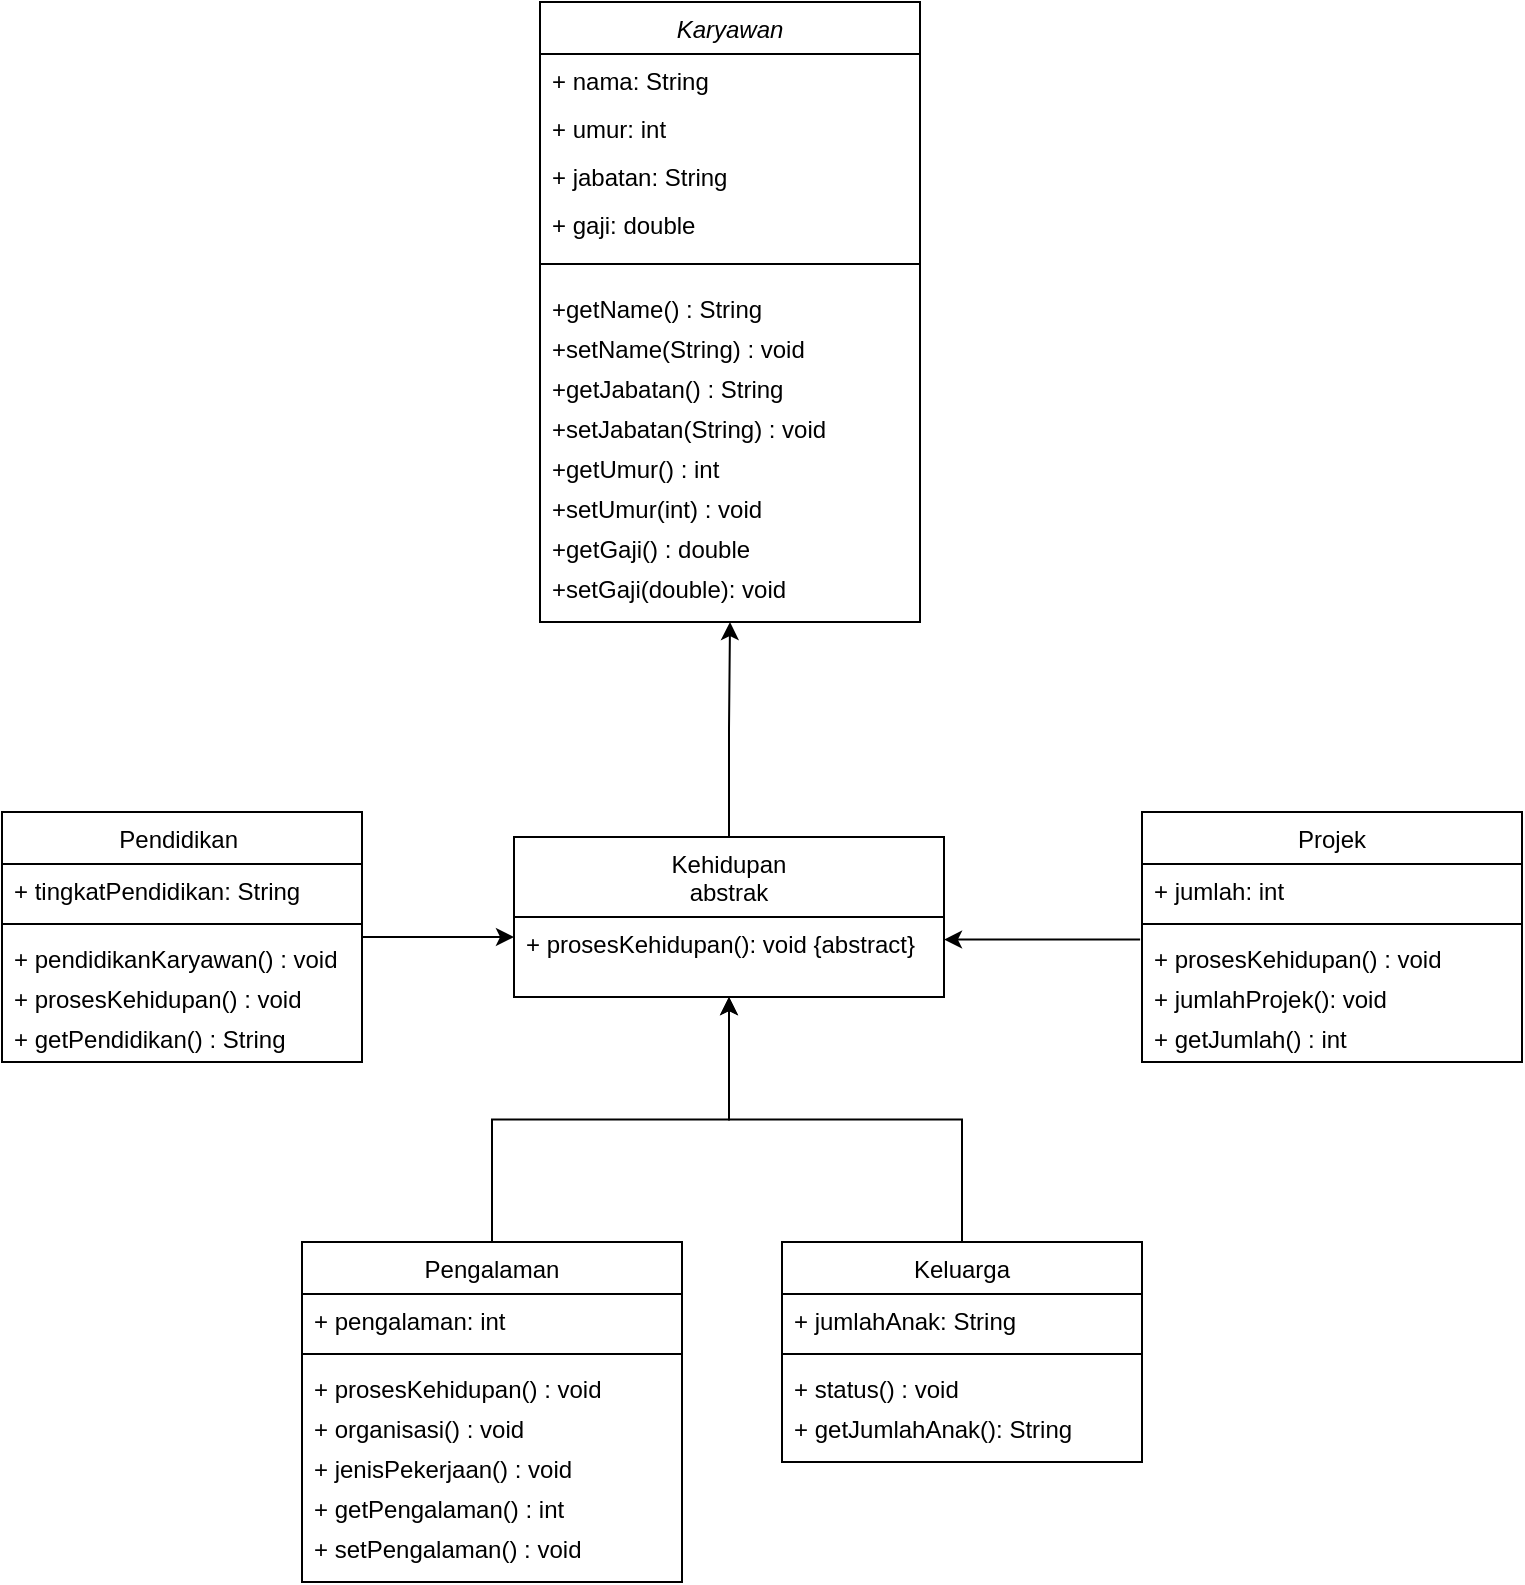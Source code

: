 <mxfile version="24.4.0" type="device">
  <diagram id="C5RBs43oDa-KdzZeNtuy" name="Page-1">
    <mxGraphModel dx="2265" dy="956" grid="1" gridSize="10" guides="1" tooltips="1" connect="1" arrows="1" fold="1" page="1" pageScale="1" pageWidth="827" pageHeight="1169" math="0" shadow="0">
      <root>
        <mxCell id="WIyWlLk6GJQsqaUBKTNV-0" />
        <mxCell id="WIyWlLk6GJQsqaUBKTNV-1" parent="WIyWlLk6GJQsqaUBKTNV-0" />
        <mxCell id="zkfFHV4jXpPFQw0GAbJ--0" value="Karyawan" style="swimlane;fontStyle=2;align=center;verticalAlign=top;childLayout=stackLayout;horizontal=1;startSize=26;horizontalStack=0;resizeParent=1;resizeLast=0;collapsible=1;marginBottom=0;rounded=0;shadow=0;strokeWidth=1;" parent="WIyWlLk6GJQsqaUBKTNV-1" vertex="1">
          <mxGeometry x="319" y="80" width="190" height="310" as="geometry">
            <mxRectangle x="230" y="140" width="160" height="26" as="alternateBounds" />
          </mxGeometry>
        </mxCell>
        <mxCell id="zkfFHV4jXpPFQw0GAbJ--1" value="+ nama: String" style="text;align=left;verticalAlign=top;spacingLeft=4;spacingRight=4;overflow=hidden;rotatable=0;points=[[0,0.5],[1,0.5]];portConstraint=eastwest;" parent="zkfFHV4jXpPFQw0GAbJ--0" vertex="1">
          <mxGeometry y="26" width="190" height="24" as="geometry" />
        </mxCell>
        <mxCell id="Rt2UW1TUpGPj4Oh4mCFV-0" value="+ umur: int" style="text;align=left;verticalAlign=top;spacingLeft=4;spacingRight=4;overflow=hidden;rotatable=0;points=[[0,0.5],[1,0.5]];portConstraint=eastwest;" vertex="1" parent="zkfFHV4jXpPFQw0GAbJ--0">
          <mxGeometry y="50" width="190" height="24" as="geometry" />
        </mxCell>
        <mxCell id="Rt2UW1TUpGPj4Oh4mCFV-1" value="+ jabatan: String" style="text;align=left;verticalAlign=top;spacingLeft=4;spacingRight=4;overflow=hidden;rotatable=0;points=[[0,0.5],[1,0.5]];portConstraint=eastwest;" vertex="1" parent="zkfFHV4jXpPFQw0GAbJ--0">
          <mxGeometry y="74" width="190" height="24" as="geometry" />
        </mxCell>
        <mxCell id="Rt2UW1TUpGPj4Oh4mCFV-2" value="+ gaji: double " style="text;align=left;verticalAlign=top;spacingLeft=4;spacingRight=4;overflow=hidden;rotatable=0;points=[[0,0.5],[1,0.5]];portConstraint=eastwest;" vertex="1" parent="zkfFHV4jXpPFQw0GAbJ--0">
          <mxGeometry y="98" width="190" height="24" as="geometry" />
        </mxCell>
        <mxCell id="zkfFHV4jXpPFQw0GAbJ--4" value="" style="line;html=1;strokeWidth=1;align=left;verticalAlign=middle;spacingTop=-1;spacingLeft=3;spacingRight=3;rotatable=0;labelPosition=right;points=[];portConstraint=eastwest;" parent="zkfFHV4jXpPFQw0GAbJ--0" vertex="1">
          <mxGeometry y="122" width="190" height="18" as="geometry" />
        </mxCell>
        <mxCell id="Rt2UW1TUpGPj4Oh4mCFV-3" value="+getName() : String" style="text;align=left;verticalAlign=top;spacingLeft=4;spacingRight=4;overflow=hidden;rotatable=0;points=[[0,0.5],[1,0.5]];portConstraint=eastwest;" vertex="1" parent="zkfFHV4jXpPFQw0GAbJ--0">
          <mxGeometry y="140" width="190" height="20" as="geometry" />
        </mxCell>
        <mxCell id="Rt2UW1TUpGPj4Oh4mCFV-4" value="+setName(String) : void" style="text;align=left;verticalAlign=top;spacingLeft=4;spacingRight=4;overflow=hidden;rotatable=0;points=[[0,0.5],[1,0.5]];portConstraint=eastwest;" vertex="1" parent="zkfFHV4jXpPFQw0GAbJ--0">
          <mxGeometry y="160" width="190" height="20" as="geometry" />
        </mxCell>
        <mxCell id="Rt2UW1TUpGPj4Oh4mCFV-5" value="+getJabatan() : String" style="text;align=left;verticalAlign=top;spacingLeft=4;spacingRight=4;overflow=hidden;rotatable=0;points=[[0,0.5],[1,0.5]];portConstraint=eastwest;" vertex="1" parent="zkfFHV4jXpPFQw0GAbJ--0">
          <mxGeometry y="180" width="190" height="20" as="geometry" />
        </mxCell>
        <mxCell id="Rt2UW1TUpGPj4Oh4mCFV-6" value="+setJabatan(String) : void" style="text;align=left;verticalAlign=top;spacingLeft=4;spacingRight=4;overflow=hidden;rotatable=0;points=[[0,0.5],[1,0.5]];portConstraint=eastwest;" vertex="1" parent="zkfFHV4jXpPFQw0GAbJ--0">
          <mxGeometry y="200" width="190" height="20" as="geometry" />
        </mxCell>
        <mxCell id="Rt2UW1TUpGPj4Oh4mCFV-7" value="+getUmur() : int" style="text;align=left;verticalAlign=top;spacingLeft=4;spacingRight=4;overflow=hidden;rotatable=0;points=[[0,0.5],[1,0.5]];portConstraint=eastwest;" vertex="1" parent="zkfFHV4jXpPFQw0GAbJ--0">
          <mxGeometry y="220" width="190" height="20" as="geometry" />
        </mxCell>
        <mxCell id="Rt2UW1TUpGPj4Oh4mCFV-9" value="+setUmur(int) : void" style="text;align=left;verticalAlign=top;spacingLeft=4;spacingRight=4;overflow=hidden;rotatable=0;points=[[0,0.5],[1,0.5]];portConstraint=eastwest;" vertex="1" parent="zkfFHV4jXpPFQw0GAbJ--0">
          <mxGeometry y="240" width="190" height="20" as="geometry" />
        </mxCell>
        <mxCell id="Rt2UW1TUpGPj4Oh4mCFV-8" value="+getGaji() : double" style="text;align=left;verticalAlign=top;spacingLeft=4;spacingRight=4;overflow=hidden;rotatable=0;points=[[0,0.5],[1,0.5]];portConstraint=eastwest;" vertex="1" parent="zkfFHV4jXpPFQw0GAbJ--0">
          <mxGeometry y="260" width="190" height="20" as="geometry" />
        </mxCell>
        <mxCell id="Rt2UW1TUpGPj4Oh4mCFV-11" value="+setGaji(double): void" style="text;align=left;verticalAlign=top;spacingLeft=4;spacingRight=4;overflow=hidden;rotatable=0;points=[[0,0.5],[1,0.5]];portConstraint=eastwest;" vertex="1" parent="zkfFHV4jXpPFQw0GAbJ--0">
          <mxGeometry y="280" width="190" height="20" as="geometry" />
        </mxCell>
        <mxCell id="Rt2UW1TUpGPj4Oh4mCFV-46" value="" style="edgeStyle=orthogonalEdgeStyle;rounded=0;orthogonalLoop=1;jettySize=auto;html=1;" edge="1" parent="WIyWlLk6GJQsqaUBKTNV-1" source="zkfFHV4jXpPFQw0GAbJ--17" target="Rt2UW1TUpGPj4Oh4mCFV-44">
          <mxGeometry relative="1" as="geometry" />
        </mxCell>
        <mxCell id="zkfFHV4jXpPFQw0GAbJ--17" value="Pendidikan " style="swimlane;fontStyle=0;align=center;verticalAlign=top;childLayout=stackLayout;horizontal=1;startSize=26;horizontalStack=0;resizeParent=1;resizeLast=0;collapsible=1;marginBottom=0;rounded=0;shadow=0;strokeWidth=1;" parent="WIyWlLk6GJQsqaUBKTNV-1" vertex="1">
          <mxGeometry x="50" y="485" width="180" height="125" as="geometry">
            <mxRectangle x="550" y="140" width="160" height="26" as="alternateBounds" />
          </mxGeometry>
        </mxCell>
        <mxCell id="zkfFHV4jXpPFQw0GAbJ--21" value="+ tingkatPendidikan: String" style="text;align=left;verticalAlign=top;spacingLeft=4;spacingRight=4;overflow=hidden;rotatable=0;points=[[0,0.5],[1,0.5]];portConstraint=eastwest;rounded=0;shadow=0;html=0;" parent="zkfFHV4jXpPFQw0GAbJ--17" vertex="1">
          <mxGeometry y="26" width="180" height="26" as="geometry" />
        </mxCell>
        <mxCell id="zkfFHV4jXpPFQw0GAbJ--23" value="" style="line;html=1;strokeWidth=1;align=left;verticalAlign=middle;spacingTop=-1;spacingLeft=3;spacingRight=3;rotatable=0;labelPosition=right;points=[];portConstraint=eastwest;" parent="zkfFHV4jXpPFQw0GAbJ--17" vertex="1">
          <mxGeometry y="52" width="180" height="8" as="geometry" />
        </mxCell>
        <mxCell id="zkfFHV4jXpPFQw0GAbJ--24" value="+ pendidikanKaryawan() : void" style="text;align=left;verticalAlign=top;spacingLeft=4;spacingRight=4;overflow=hidden;rotatable=0;points=[[0,0.5],[1,0.5]];portConstraint=eastwest;" parent="zkfFHV4jXpPFQw0GAbJ--17" vertex="1">
          <mxGeometry y="60" width="180" height="20" as="geometry" />
        </mxCell>
        <mxCell id="zkfFHV4jXpPFQw0GAbJ--25" value="+ prosesKehidupan() : void" style="text;align=left;verticalAlign=top;spacingLeft=4;spacingRight=4;overflow=hidden;rotatable=0;points=[[0,0.5],[1,0.5]];portConstraint=eastwest;" parent="zkfFHV4jXpPFQw0GAbJ--17" vertex="1">
          <mxGeometry y="80" width="180" height="20" as="geometry" />
        </mxCell>
        <mxCell id="Rt2UW1TUpGPj4Oh4mCFV-13" value="+ getPendidikan() : String" style="text;align=left;verticalAlign=top;spacingLeft=4;spacingRight=4;overflow=hidden;rotatable=0;points=[[0,0.5],[1,0.5]];portConstraint=eastwest;" vertex="1" parent="zkfFHV4jXpPFQw0GAbJ--17">
          <mxGeometry y="100" width="180" height="20" as="geometry" />
        </mxCell>
        <mxCell id="Rt2UW1TUpGPj4Oh4mCFV-15" value="Projek" style="swimlane;fontStyle=0;align=center;verticalAlign=top;childLayout=stackLayout;horizontal=1;startSize=26;horizontalStack=0;resizeParent=1;resizeLast=0;collapsible=1;marginBottom=0;rounded=0;shadow=0;strokeWidth=1;" vertex="1" parent="WIyWlLk6GJQsqaUBKTNV-1">
          <mxGeometry x="620" y="485" width="190" height="125" as="geometry">
            <mxRectangle x="550" y="140" width="160" height="26" as="alternateBounds" />
          </mxGeometry>
        </mxCell>
        <mxCell id="Rt2UW1TUpGPj4Oh4mCFV-16" value="+ jumlah: int" style="text;align=left;verticalAlign=top;spacingLeft=4;spacingRight=4;overflow=hidden;rotatable=0;points=[[0,0.5],[1,0.5]];portConstraint=eastwest;rounded=0;shadow=0;html=0;" vertex="1" parent="Rt2UW1TUpGPj4Oh4mCFV-15">
          <mxGeometry y="26" width="190" height="26" as="geometry" />
        </mxCell>
        <mxCell id="Rt2UW1TUpGPj4Oh4mCFV-17" value="" style="line;html=1;strokeWidth=1;align=left;verticalAlign=middle;spacingTop=-1;spacingLeft=3;spacingRight=3;rotatable=0;labelPosition=right;points=[];portConstraint=eastwest;" vertex="1" parent="Rt2UW1TUpGPj4Oh4mCFV-15">
          <mxGeometry y="52" width="190" height="8" as="geometry" />
        </mxCell>
        <mxCell id="Rt2UW1TUpGPj4Oh4mCFV-18" value="+ prosesKehidupan() : void" style="text;align=left;verticalAlign=top;spacingLeft=4;spacingRight=4;overflow=hidden;rotatable=0;points=[[0,0.5],[1,0.5]];portConstraint=eastwest;" vertex="1" parent="Rt2UW1TUpGPj4Oh4mCFV-15">
          <mxGeometry y="60" width="190" height="20" as="geometry" />
        </mxCell>
        <mxCell id="Rt2UW1TUpGPj4Oh4mCFV-19" value="+ jumlahProjek(): void" style="text;align=left;verticalAlign=top;spacingLeft=4;spacingRight=4;overflow=hidden;rotatable=0;points=[[0,0.5],[1,0.5]];portConstraint=eastwest;" vertex="1" parent="Rt2UW1TUpGPj4Oh4mCFV-15">
          <mxGeometry y="80" width="190" height="20" as="geometry" />
        </mxCell>
        <mxCell id="Rt2UW1TUpGPj4Oh4mCFV-21" value="+ getJumlah() : int" style="text;align=left;verticalAlign=top;spacingLeft=4;spacingRight=4;overflow=hidden;rotatable=0;points=[[0,0.5],[1,0.5]];portConstraint=eastwest;" vertex="1" parent="Rt2UW1TUpGPj4Oh4mCFV-15">
          <mxGeometry y="100" width="190" height="20" as="geometry" />
        </mxCell>
        <mxCell id="Rt2UW1TUpGPj4Oh4mCFV-48" value="" style="edgeStyle=orthogonalEdgeStyle;rounded=0;orthogonalLoop=1;jettySize=auto;html=1;entryX=0.5;entryY=1;entryDx=0;entryDy=0;" edge="1" parent="WIyWlLk6GJQsqaUBKTNV-1" source="Rt2UW1TUpGPj4Oh4mCFV-22" target="Rt2UW1TUpGPj4Oh4mCFV-37">
          <mxGeometry relative="1" as="geometry" />
        </mxCell>
        <mxCell id="Rt2UW1TUpGPj4Oh4mCFV-22" value="Pengalaman" style="swimlane;fontStyle=0;align=center;verticalAlign=top;childLayout=stackLayout;horizontal=1;startSize=26;horizontalStack=0;resizeParent=1;resizeLast=0;collapsible=1;marginBottom=0;rounded=0;shadow=0;strokeWidth=1;" vertex="1" parent="WIyWlLk6GJQsqaUBKTNV-1">
          <mxGeometry x="200" y="700" width="190" height="170" as="geometry">
            <mxRectangle x="550" y="140" width="160" height="26" as="alternateBounds" />
          </mxGeometry>
        </mxCell>
        <mxCell id="Rt2UW1TUpGPj4Oh4mCFV-23" value="+ pengalaman: int" style="text;align=left;verticalAlign=top;spacingLeft=4;spacingRight=4;overflow=hidden;rotatable=0;points=[[0,0.5],[1,0.5]];portConstraint=eastwest;rounded=0;shadow=0;html=0;" vertex="1" parent="Rt2UW1TUpGPj4Oh4mCFV-22">
          <mxGeometry y="26" width="190" height="26" as="geometry" />
        </mxCell>
        <mxCell id="Rt2UW1TUpGPj4Oh4mCFV-24" value="" style="line;html=1;strokeWidth=1;align=left;verticalAlign=middle;spacingTop=-1;spacingLeft=3;spacingRight=3;rotatable=0;labelPosition=right;points=[];portConstraint=eastwest;" vertex="1" parent="Rt2UW1TUpGPj4Oh4mCFV-22">
          <mxGeometry y="52" width="190" height="8" as="geometry" />
        </mxCell>
        <mxCell id="Rt2UW1TUpGPj4Oh4mCFV-25" value="+ prosesKehidupan() : void" style="text;align=left;verticalAlign=top;spacingLeft=4;spacingRight=4;overflow=hidden;rotatable=0;points=[[0,0.5],[1,0.5]];portConstraint=eastwest;" vertex="1" parent="Rt2UW1TUpGPj4Oh4mCFV-22">
          <mxGeometry y="60" width="190" height="20" as="geometry" />
        </mxCell>
        <mxCell id="Rt2UW1TUpGPj4Oh4mCFV-26" value="+ organisasi() : void" style="text;align=left;verticalAlign=top;spacingLeft=4;spacingRight=4;overflow=hidden;rotatable=0;points=[[0,0.5],[1,0.5]];portConstraint=eastwest;" vertex="1" parent="Rt2UW1TUpGPj4Oh4mCFV-22">
          <mxGeometry y="80" width="190" height="20" as="geometry" />
        </mxCell>
        <mxCell id="Rt2UW1TUpGPj4Oh4mCFV-27" value="+ jenisPekerjaan() : void" style="text;align=left;verticalAlign=top;spacingLeft=4;spacingRight=4;overflow=hidden;rotatable=0;points=[[0,0.5],[1,0.5]];portConstraint=eastwest;" vertex="1" parent="Rt2UW1TUpGPj4Oh4mCFV-22">
          <mxGeometry y="100" width="190" height="20" as="geometry" />
        </mxCell>
        <mxCell id="Rt2UW1TUpGPj4Oh4mCFV-30" value="+ getPengalaman() : int" style="text;align=left;verticalAlign=top;spacingLeft=4;spacingRight=4;overflow=hidden;rotatable=0;points=[[0,0.5],[1,0.5]];portConstraint=eastwest;" vertex="1" parent="Rt2UW1TUpGPj4Oh4mCFV-22">
          <mxGeometry y="120" width="190" height="20" as="geometry" />
        </mxCell>
        <mxCell id="Rt2UW1TUpGPj4Oh4mCFV-29" value="+ setPengalaman() : void" style="text;align=left;verticalAlign=top;spacingLeft=4;spacingRight=4;overflow=hidden;rotatable=0;points=[[0,0.5],[1,0.5]];portConstraint=eastwest;" vertex="1" parent="Rt2UW1TUpGPj4Oh4mCFV-22">
          <mxGeometry y="140" width="190" height="20" as="geometry" />
        </mxCell>
        <mxCell id="Rt2UW1TUpGPj4Oh4mCFV-49" style="edgeStyle=orthogonalEdgeStyle;rounded=0;orthogonalLoop=1;jettySize=auto;html=1;entryX=0.5;entryY=1;entryDx=0;entryDy=0;" edge="1" parent="WIyWlLk6GJQsqaUBKTNV-1" source="Rt2UW1TUpGPj4Oh4mCFV-31" target="Rt2UW1TUpGPj4Oh4mCFV-37">
          <mxGeometry relative="1" as="geometry" />
        </mxCell>
        <mxCell id="Rt2UW1TUpGPj4Oh4mCFV-31" value="Keluarga" style="swimlane;fontStyle=0;align=center;verticalAlign=top;childLayout=stackLayout;horizontal=1;startSize=26;horizontalStack=0;resizeParent=1;resizeLast=0;collapsible=1;marginBottom=0;rounded=0;shadow=0;strokeWidth=1;" vertex="1" parent="WIyWlLk6GJQsqaUBKTNV-1">
          <mxGeometry x="440" y="700" width="180" height="110" as="geometry">
            <mxRectangle x="550" y="140" width="160" height="26" as="alternateBounds" />
          </mxGeometry>
        </mxCell>
        <mxCell id="Rt2UW1TUpGPj4Oh4mCFV-32" value="+ jumlahAnak: String" style="text;align=left;verticalAlign=top;spacingLeft=4;spacingRight=4;overflow=hidden;rotatable=0;points=[[0,0.5],[1,0.5]];portConstraint=eastwest;rounded=0;shadow=0;html=0;" vertex="1" parent="Rt2UW1TUpGPj4Oh4mCFV-31">
          <mxGeometry y="26" width="180" height="26" as="geometry" />
        </mxCell>
        <mxCell id="Rt2UW1TUpGPj4Oh4mCFV-33" value="" style="line;html=1;strokeWidth=1;align=left;verticalAlign=middle;spacingTop=-1;spacingLeft=3;spacingRight=3;rotatable=0;labelPosition=right;points=[];portConstraint=eastwest;" vertex="1" parent="Rt2UW1TUpGPj4Oh4mCFV-31">
          <mxGeometry y="52" width="180" height="8" as="geometry" />
        </mxCell>
        <mxCell id="Rt2UW1TUpGPj4Oh4mCFV-34" value="+ status() : void" style="text;align=left;verticalAlign=top;spacingLeft=4;spacingRight=4;overflow=hidden;rotatable=0;points=[[0,0.5],[1,0.5]];portConstraint=eastwest;" vertex="1" parent="Rt2UW1TUpGPj4Oh4mCFV-31">
          <mxGeometry y="60" width="180" height="20" as="geometry" />
        </mxCell>
        <mxCell id="Rt2UW1TUpGPj4Oh4mCFV-35" value="+ getJumlahAnak(): String" style="text;align=left;verticalAlign=top;spacingLeft=4;spacingRight=4;overflow=hidden;rotatable=0;points=[[0,0.5],[1,0.5]];portConstraint=eastwest;" vertex="1" parent="Rt2UW1TUpGPj4Oh4mCFV-31">
          <mxGeometry y="80" width="180" height="20" as="geometry" />
        </mxCell>
        <mxCell id="Rt2UW1TUpGPj4Oh4mCFV-50" value="" style="edgeStyle=orthogonalEdgeStyle;rounded=0;orthogonalLoop=1;jettySize=auto;html=1;entryX=0.5;entryY=1;entryDx=0;entryDy=0;" edge="1" parent="WIyWlLk6GJQsqaUBKTNV-1" source="Rt2UW1TUpGPj4Oh4mCFV-37" target="zkfFHV4jXpPFQw0GAbJ--0">
          <mxGeometry relative="1" as="geometry" />
        </mxCell>
        <mxCell id="Rt2UW1TUpGPj4Oh4mCFV-37" value="Kehidupan&#xa;abstrak" style="swimlane;fontStyle=0;align=center;verticalAlign=top;childLayout=stackLayout;horizontal=1;startSize=40;horizontalStack=0;resizeParent=1;resizeLast=0;collapsible=1;marginBottom=0;rounded=0;shadow=0;strokeWidth=1;" vertex="1" parent="WIyWlLk6GJQsqaUBKTNV-1">
          <mxGeometry x="306" y="497.5" width="215" height="80" as="geometry">
            <mxRectangle x="365" y="20" width="160" height="26" as="alternateBounds" />
          </mxGeometry>
        </mxCell>
        <mxCell id="Rt2UW1TUpGPj4Oh4mCFV-44" value="+ prosesKehidupan(): void {abstract}" style="text;align=left;verticalAlign=top;spacingLeft=4;spacingRight=4;overflow=hidden;rotatable=0;points=[[0,0.5],[1,0.5]];portConstraint=eastwest;" vertex="1" parent="Rt2UW1TUpGPj4Oh4mCFV-37">
          <mxGeometry y="40" width="215" height="20" as="geometry" />
        </mxCell>
        <mxCell id="Rt2UW1TUpGPj4Oh4mCFV-47" value="" style="edgeStyle=orthogonalEdgeStyle;rounded=0;orthogonalLoop=1;jettySize=auto;html=1;exitX=-0.005;exitY=0.19;exitDx=0;exitDy=0;exitPerimeter=0;" edge="1" parent="WIyWlLk6GJQsqaUBKTNV-1" source="Rt2UW1TUpGPj4Oh4mCFV-18" target="Rt2UW1TUpGPj4Oh4mCFV-44">
          <mxGeometry relative="1" as="geometry">
            <Array as="points">
              <mxPoint x="620" y="548" />
              <mxPoint x="620" y="548" />
            </Array>
          </mxGeometry>
        </mxCell>
      </root>
    </mxGraphModel>
  </diagram>
</mxfile>
